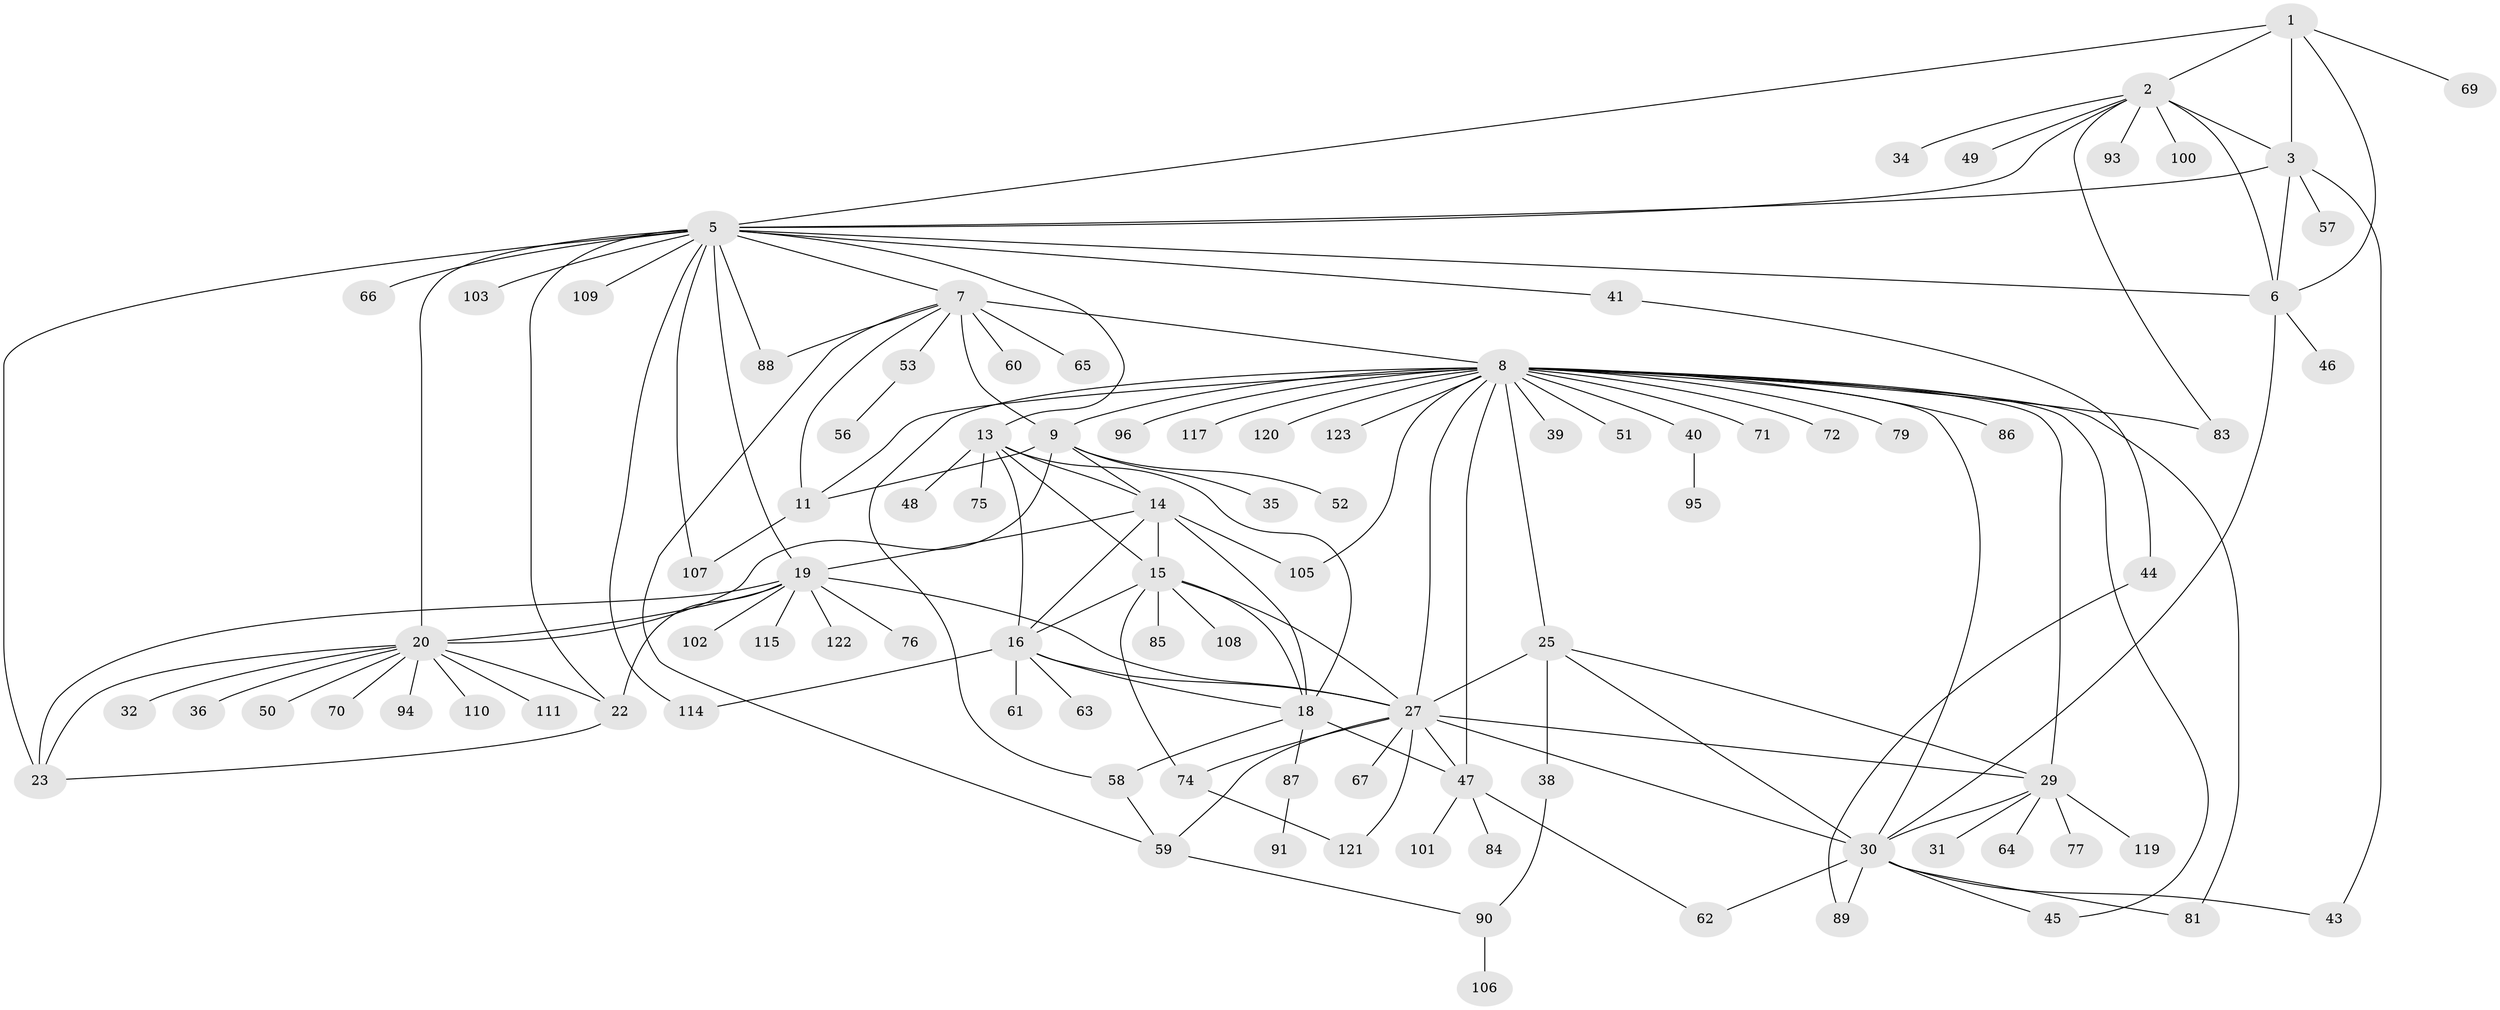 // Generated by graph-tools (version 1.1) at 2025/24/03/03/25 07:24:12]
// undirected, 96 vertices, 147 edges
graph export_dot {
graph [start="1"]
  node [color=gray90,style=filled];
  1 [super="+42"];
  2 [super="+54"];
  3 [super="+4"];
  5 [super="+21"];
  6 [super="+33"];
  7 [super="+10"];
  8 [super="+28"];
  9 [super="+12"];
  11 [super="+113"];
  13;
  14 [super="+17"];
  15 [super="+37"];
  16;
  18 [super="+112"];
  19 [super="+24"];
  20 [super="+80"];
  22 [super="+55"];
  23 [super="+98"];
  25 [super="+26"];
  27 [super="+104"];
  29 [super="+92"];
  30 [super="+97"];
  31;
  32;
  34;
  35;
  36;
  38;
  39;
  40;
  41;
  43;
  44 [super="+73"];
  45;
  46;
  47 [super="+116"];
  48 [super="+99"];
  49;
  50;
  51;
  52;
  53 [super="+82"];
  56 [super="+118"];
  57;
  58;
  59 [super="+68"];
  60;
  61;
  62;
  63;
  64;
  65;
  66;
  67;
  69;
  70 [super="+78"];
  71;
  72;
  74;
  75;
  76;
  77;
  79;
  81;
  83;
  84;
  85;
  86;
  87;
  88;
  89;
  90;
  91;
  93;
  94;
  95;
  96;
  100;
  101;
  102;
  103;
  105;
  106;
  107;
  108;
  109;
  110;
  111;
  114;
  115;
  117;
  119;
  120;
  121;
  122;
  123;
  1 -- 2;
  1 -- 3 [weight=2];
  1 -- 5;
  1 -- 6;
  1 -- 69;
  2 -- 3 [weight=2];
  2 -- 5;
  2 -- 6;
  2 -- 34;
  2 -- 49;
  2 -- 83;
  2 -- 93;
  2 -- 100;
  3 -- 5 [weight=2];
  3 -- 6 [weight=2];
  3 -- 57;
  3 -- 43;
  5 -- 6;
  5 -- 7;
  5 -- 13;
  5 -- 88;
  5 -- 103;
  5 -- 114;
  5 -- 66;
  5 -- 41;
  5 -- 107;
  5 -- 109;
  5 -- 19 [weight=2];
  5 -- 20;
  5 -- 22;
  5 -- 23;
  6 -- 30;
  6 -- 46;
  7 -- 8 [weight=2];
  7 -- 9 [weight=4];
  7 -- 11 [weight=2];
  7 -- 53;
  7 -- 60;
  7 -- 65;
  7 -- 88;
  7 -- 59;
  8 -- 9 [weight=2];
  8 -- 11;
  8 -- 39;
  8 -- 45;
  8 -- 47;
  8 -- 51;
  8 -- 58;
  8 -- 71;
  8 -- 72;
  8 -- 79;
  8 -- 81;
  8 -- 86;
  8 -- 96;
  8 -- 117;
  8 -- 120;
  8 -- 123;
  8 -- 40;
  8 -- 105;
  8 -- 83;
  8 -- 25 [weight=2];
  8 -- 27;
  8 -- 29;
  8 -- 30;
  9 -- 11 [weight=2];
  9 -- 20;
  9 -- 35;
  9 -- 52;
  9 -- 14;
  11 -- 107;
  13 -- 14 [weight=2];
  13 -- 15;
  13 -- 16;
  13 -- 18;
  13 -- 48;
  13 -- 75;
  14 -- 15 [weight=2];
  14 -- 16 [weight=2];
  14 -- 18 [weight=2];
  14 -- 19;
  14 -- 105;
  15 -- 16;
  15 -- 18;
  15 -- 74;
  15 -- 85;
  15 -- 108;
  15 -- 27;
  16 -- 18;
  16 -- 27;
  16 -- 61;
  16 -- 63;
  16 -- 114;
  18 -- 58;
  18 -- 87;
  18 -- 47;
  19 -- 20 [weight=2];
  19 -- 22 [weight=2];
  19 -- 23 [weight=2];
  19 -- 27;
  19 -- 76;
  19 -- 102;
  19 -- 115;
  19 -- 122;
  20 -- 22;
  20 -- 23;
  20 -- 32;
  20 -- 36;
  20 -- 50;
  20 -- 70;
  20 -- 94;
  20 -- 110;
  20 -- 111;
  22 -- 23;
  25 -- 27 [weight=2];
  25 -- 29 [weight=2];
  25 -- 30 [weight=2];
  25 -- 38;
  27 -- 29;
  27 -- 30;
  27 -- 47;
  27 -- 59;
  27 -- 67;
  27 -- 74;
  27 -- 121;
  29 -- 30;
  29 -- 31;
  29 -- 64;
  29 -- 77;
  29 -- 119;
  30 -- 43;
  30 -- 45;
  30 -- 62;
  30 -- 81;
  30 -- 89;
  38 -- 90;
  40 -- 95;
  41 -- 44;
  44 -- 89;
  47 -- 62;
  47 -- 84;
  47 -- 101;
  53 -- 56;
  58 -- 59;
  59 -- 90;
  74 -- 121;
  87 -- 91;
  90 -- 106;
}
